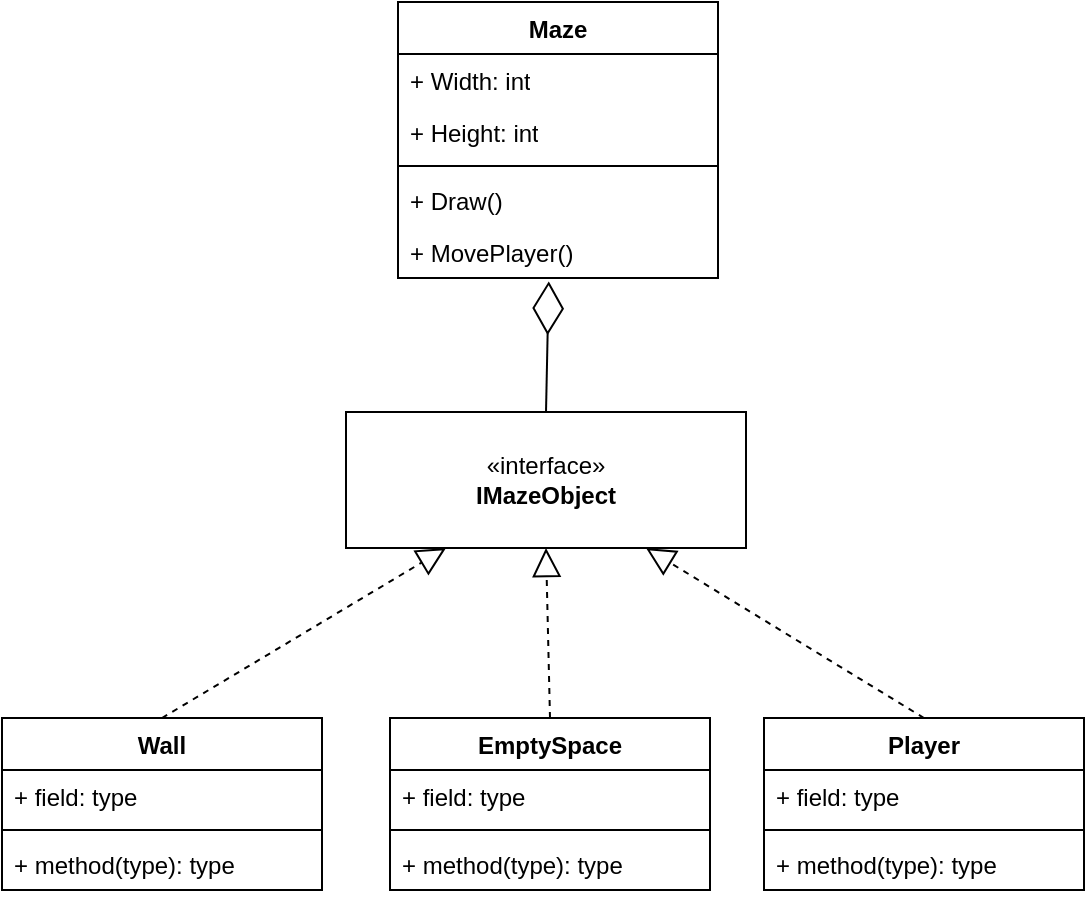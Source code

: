 <mxfile version="25.0.2">
  <diagram name="Page-1" id="CStHdDEO6Sp7DCBq9ZDo">
    <mxGraphModel dx="1118" dy="667" grid="1" gridSize="10" guides="1" tooltips="1" connect="1" arrows="1" fold="1" page="1" pageScale="1" pageWidth="583" pageHeight="827" math="0" shadow="0">
      <root>
        <mxCell id="0" />
        <mxCell id="1" parent="0" />
        <mxCell id="NXjpUsIq-TTjZqENH3ZU-1" value="Wall" style="swimlane;fontStyle=1;align=center;verticalAlign=top;childLayout=stackLayout;horizontal=1;startSize=26;horizontalStack=0;resizeParent=1;resizeParentMax=0;resizeLast=0;collapsible=1;marginBottom=0;whiteSpace=wrap;html=1;" parent="1" vertex="1">
          <mxGeometry x="30" y="373" width="160" height="86" as="geometry" />
        </mxCell>
        <mxCell id="NXjpUsIq-TTjZqENH3ZU-2" value="+ field: type" style="text;strokeColor=none;fillColor=none;align=left;verticalAlign=top;spacingLeft=4;spacingRight=4;overflow=hidden;rotatable=0;points=[[0,0.5],[1,0.5]];portConstraint=eastwest;whiteSpace=wrap;html=1;" parent="NXjpUsIq-TTjZqENH3ZU-1" vertex="1">
          <mxGeometry y="26" width="160" height="26" as="geometry" />
        </mxCell>
        <mxCell id="NXjpUsIq-TTjZqENH3ZU-3" value="" style="line;strokeWidth=1;fillColor=none;align=left;verticalAlign=middle;spacingTop=-1;spacingLeft=3;spacingRight=3;rotatable=0;labelPosition=right;points=[];portConstraint=eastwest;strokeColor=inherit;" parent="NXjpUsIq-TTjZqENH3ZU-1" vertex="1">
          <mxGeometry y="52" width="160" height="8" as="geometry" />
        </mxCell>
        <mxCell id="NXjpUsIq-TTjZqENH3ZU-4" value="+ method(type): type" style="text;strokeColor=none;fillColor=none;align=left;verticalAlign=top;spacingLeft=4;spacingRight=4;overflow=hidden;rotatable=0;points=[[0,0.5],[1,0.5]];portConstraint=eastwest;whiteSpace=wrap;html=1;" parent="NXjpUsIq-TTjZqENH3ZU-1" vertex="1">
          <mxGeometry y="60" width="160" height="26" as="geometry" />
        </mxCell>
        <mxCell id="NXjpUsIq-TTjZqENH3ZU-5" value="«interface»&lt;br&gt;&lt;b&gt;IMazeObject&lt;/b&gt;" style="html=1;whiteSpace=wrap;" parent="1" vertex="1">
          <mxGeometry x="202" y="220" width="200" height="68" as="geometry" />
        </mxCell>
        <mxCell id="NXjpUsIq-TTjZqENH3ZU-6" value="EmptySpace" style="swimlane;fontStyle=1;align=center;verticalAlign=top;childLayout=stackLayout;horizontal=1;startSize=26;horizontalStack=0;resizeParent=1;resizeParentMax=0;resizeLast=0;collapsible=1;marginBottom=0;whiteSpace=wrap;html=1;" parent="1" vertex="1">
          <mxGeometry x="224" y="373" width="160" height="86" as="geometry" />
        </mxCell>
        <mxCell id="NXjpUsIq-TTjZqENH3ZU-7" value="+ field: type" style="text;strokeColor=none;fillColor=none;align=left;verticalAlign=top;spacingLeft=4;spacingRight=4;overflow=hidden;rotatable=0;points=[[0,0.5],[1,0.5]];portConstraint=eastwest;whiteSpace=wrap;html=1;" parent="NXjpUsIq-TTjZqENH3ZU-6" vertex="1">
          <mxGeometry y="26" width="160" height="26" as="geometry" />
        </mxCell>
        <mxCell id="NXjpUsIq-TTjZqENH3ZU-8" value="" style="line;strokeWidth=1;fillColor=none;align=left;verticalAlign=middle;spacingTop=-1;spacingLeft=3;spacingRight=3;rotatable=0;labelPosition=right;points=[];portConstraint=eastwest;strokeColor=inherit;" parent="NXjpUsIq-TTjZqENH3ZU-6" vertex="1">
          <mxGeometry y="52" width="160" height="8" as="geometry" />
        </mxCell>
        <mxCell id="NXjpUsIq-TTjZqENH3ZU-9" value="+ method(type): type" style="text;strokeColor=none;fillColor=none;align=left;verticalAlign=top;spacingLeft=4;spacingRight=4;overflow=hidden;rotatable=0;points=[[0,0.5],[1,0.5]];portConstraint=eastwest;whiteSpace=wrap;html=1;" parent="NXjpUsIq-TTjZqENH3ZU-6" vertex="1">
          <mxGeometry y="60" width="160" height="26" as="geometry" />
        </mxCell>
        <mxCell id="NXjpUsIq-TTjZqENH3ZU-10" value="Player" style="swimlane;fontStyle=1;align=center;verticalAlign=top;childLayout=stackLayout;horizontal=1;startSize=26;horizontalStack=0;resizeParent=1;resizeParentMax=0;resizeLast=0;collapsible=1;marginBottom=0;whiteSpace=wrap;html=1;" parent="1" vertex="1">
          <mxGeometry x="411" y="373" width="160" height="86" as="geometry" />
        </mxCell>
        <mxCell id="NXjpUsIq-TTjZqENH3ZU-11" value="+ field: type" style="text;strokeColor=none;fillColor=none;align=left;verticalAlign=top;spacingLeft=4;spacingRight=4;overflow=hidden;rotatable=0;points=[[0,0.5],[1,0.5]];portConstraint=eastwest;whiteSpace=wrap;html=1;" parent="NXjpUsIq-TTjZqENH3ZU-10" vertex="1">
          <mxGeometry y="26" width="160" height="26" as="geometry" />
        </mxCell>
        <mxCell id="NXjpUsIq-TTjZqENH3ZU-12" value="" style="line;strokeWidth=1;fillColor=none;align=left;verticalAlign=middle;spacingTop=-1;spacingLeft=3;spacingRight=3;rotatable=0;labelPosition=right;points=[];portConstraint=eastwest;strokeColor=inherit;" parent="NXjpUsIq-TTjZqENH3ZU-10" vertex="1">
          <mxGeometry y="52" width="160" height="8" as="geometry" />
        </mxCell>
        <mxCell id="NXjpUsIq-TTjZqENH3ZU-13" value="+ method(type): type" style="text;strokeColor=none;fillColor=none;align=left;verticalAlign=top;spacingLeft=4;spacingRight=4;overflow=hidden;rotatable=0;points=[[0,0.5],[1,0.5]];portConstraint=eastwest;whiteSpace=wrap;html=1;" parent="NXjpUsIq-TTjZqENH3ZU-10" vertex="1">
          <mxGeometry y="60" width="160" height="26" as="geometry" />
        </mxCell>
        <mxCell id="NXjpUsIq-TTjZqENH3ZU-15" value="" style="endArrow=block;dashed=1;endFill=0;endSize=12;html=1;rounded=0;exitX=0.5;exitY=0;exitDx=0;exitDy=0;entryX=0.25;entryY=1;entryDx=0;entryDy=0;" parent="1" source="NXjpUsIq-TTjZqENH3ZU-1" target="NXjpUsIq-TTjZqENH3ZU-5" edge="1">
          <mxGeometry width="160" relative="1" as="geometry">
            <mxPoint x="330" y="490" as="sourcePoint" />
            <mxPoint x="490" y="490" as="targetPoint" />
            <Array as="points" />
          </mxGeometry>
        </mxCell>
        <mxCell id="NXjpUsIq-TTjZqENH3ZU-16" value="" style="endArrow=block;dashed=1;endFill=0;endSize=12;html=1;rounded=0;exitX=0.5;exitY=0;exitDx=0;exitDy=0;entryX=0.5;entryY=1;entryDx=0;entryDy=0;" parent="1" source="NXjpUsIq-TTjZqENH3ZU-6" target="NXjpUsIq-TTjZqENH3ZU-5" edge="1">
          <mxGeometry width="160" relative="1" as="geometry">
            <mxPoint x="120" y="383" as="sourcePoint" />
            <mxPoint x="297" y="298" as="targetPoint" />
            <Array as="points" />
          </mxGeometry>
        </mxCell>
        <mxCell id="NXjpUsIq-TTjZqENH3ZU-17" value="" style="endArrow=block;dashed=1;endFill=0;endSize=12;html=1;rounded=0;exitX=0.5;exitY=0;exitDx=0;exitDy=0;entryX=0.75;entryY=1;entryDx=0;entryDy=0;" parent="1" source="NXjpUsIq-TTjZqENH3ZU-10" target="NXjpUsIq-TTjZqENH3ZU-5" edge="1">
          <mxGeometry width="160" relative="1" as="geometry">
            <mxPoint x="300" y="383" as="sourcePoint" />
            <mxPoint x="335" y="298" as="targetPoint" />
            <Array as="points" />
          </mxGeometry>
        </mxCell>
        <mxCell id="NXjpUsIq-TTjZqENH3ZU-18" value="Maze" style="swimlane;fontStyle=1;align=center;verticalAlign=top;childLayout=stackLayout;horizontal=1;startSize=26;horizontalStack=0;resizeParent=1;resizeParentMax=0;resizeLast=0;collapsible=1;marginBottom=0;whiteSpace=wrap;html=1;" parent="1" vertex="1">
          <mxGeometry x="228" y="15" width="160" height="138" as="geometry" />
        </mxCell>
        <mxCell id="NXjpUsIq-TTjZqENH3ZU-19" value="+ Width: int" style="text;strokeColor=none;fillColor=none;align=left;verticalAlign=top;spacingLeft=4;spacingRight=4;overflow=hidden;rotatable=0;points=[[0,0.5],[1,0.5]];portConstraint=eastwest;whiteSpace=wrap;html=1;" parent="NXjpUsIq-TTjZqENH3ZU-18" vertex="1">
          <mxGeometry y="26" width="160" height="26" as="geometry" />
        </mxCell>
        <mxCell id="NXjpUsIq-TTjZqENH3ZU-23" value="+ Height: int" style="text;strokeColor=none;fillColor=none;align=left;verticalAlign=top;spacingLeft=4;spacingRight=4;overflow=hidden;rotatable=0;points=[[0,0.5],[1,0.5]];portConstraint=eastwest;whiteSpace=wrap;html=1;" parent="NXjpUsIq-TTjZqENH3ZU-18" vertex="1">
          <mxGeometry y="52" width="160" height="26" as="geometry" />
        </mxCell>
        <mxCell id="NXjpUsIq-TTjZqENH3ZU-20" value="" style="line;strokeWidth=1;fillColor=none;align=left;verticalAlign=middle;spacingTop=-1;spacingLeft=3;spacingRight=3;rotatable=0;labelPosition=right;points=[];portConstraint=eastwest;strokeColor=inherit;" parent="NXjpUsIq-TTjZqENH3ZU-18" vertex="1">
          <mxGeometry y="78" width="160" height="8" as="geometry" />
        </mxCell>
        <mxCell id="NXjpUsIq-TTjZqENH3ZU-21" value="+ Draw()" style="text;strokeColor=none;fillColor=none;align=left;verticalAlign=top;spacingLeft=4;spacingRight=4;overflow=hidden;rotatable=0;points=[[0,0.5],[1,0.5]];portConstraint=eastwest;whiteSpace=wrap;html=1;" parent="NXjpUsIq-TTjZqENH3ZU-18" vertex="1">
          <mxGeometry y="86" width="160" height="26" as="geometry" />
        </mxCell>
        <mxCell id="NXjpUsIq-TTjZqENH3ZU-24" value="+ MovePlayer()" style="text;strokeColor=none;fillColor=none;align=left;verticalAlign=top;spacingLeft=4;spacingRight=4;overflow=hidden;rotatable=0;points=[[0,0.5],[1,0.5]];portConstraint=eastwest;whiteSpace=wrap;html=1;" parent="NXjpUsIq-TTjZqENH3ZU-18" vertex="1">
          <mxGeometry y="112" width="160" height="26" as="geometry" />
        </mxCell>
        <mxCell id="NXjpUsIq-TTjZqENH3ZU-22" value="" style="endArrow=diamondThin;endFill=0;endSize=24;html=1;rounded=0;exitX=0.5;exitY=0;exitDx=0;exitDy=0;entryX=0.471;entryY=1.065;entryDx=0;entryDy=0;entryPerimeter=0;" parent="1" source="NXjpUsIq-TTjZqENH3ZU-5" target="NXjpUsIq-TTjZqENH3ZU-24" edge="1">
          <mxGeometry width="160" relative="1" as="geometry">
            <mxPoint x="320" y="70" as="sourcePoint" />
            <mxPoint x="311" y="170" as="targetPoint" />
          </mxGeometry>
        </mxCell>
      </root>
    </mxGraphModel>
  </diagram>
</mxfile>
